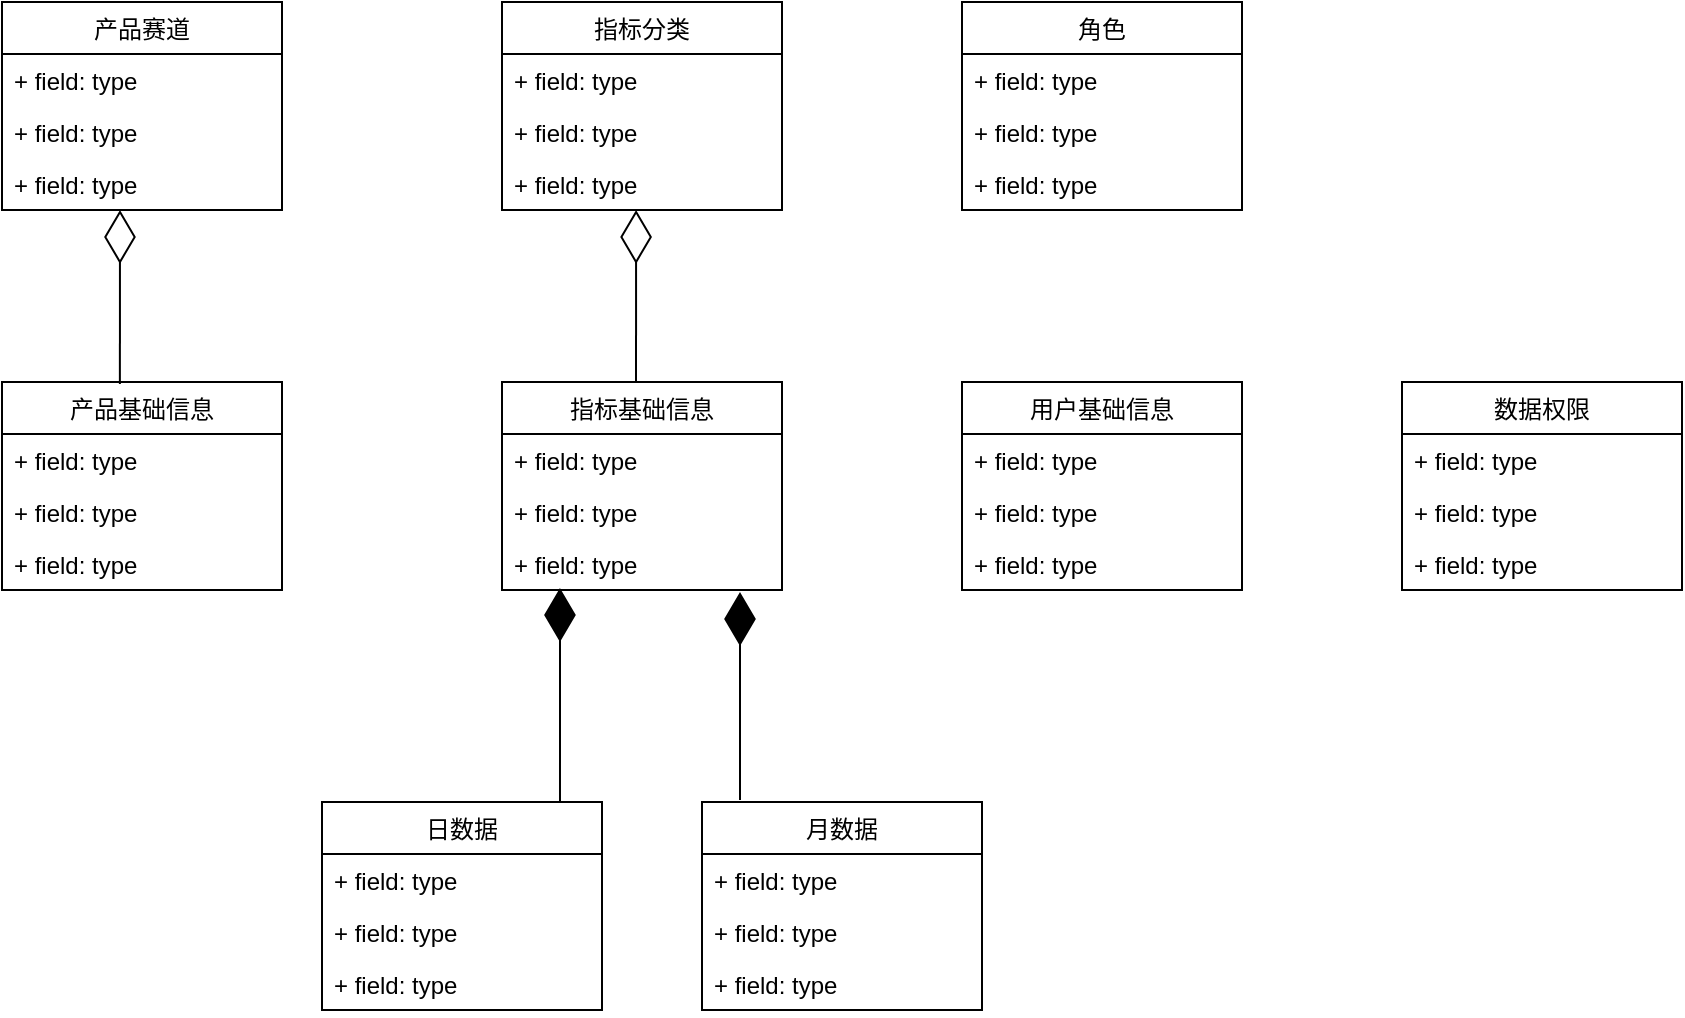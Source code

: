 <mxfile version="14.9.9" type="github">
  <diagram id="4ZJ0vDUUfTBXr_d-hYEK" name="Page-1">
    <mxGraphModel dx="1298" dy="748" grid="1" gridSize="10" guides="1" tooltips="1" connect="1" arrows="1" fold="1" page="1" pageScale="1" pageWidth="827" pageHeight="1169" math="0" shadow="0">
      <root>
        <mxCell id="0" />
        <mxCell id="1" parent="0" />
        <mxCell id="1pAz7i3gaedMpaVAOuG8-1" value="指标基础信息" style="swimlane;fontStyle=0;childLayout=stackLayout;horizontal=1;startSize=26;fillColor=none;horizontalStack=0;resizeParent=1;resizeParentMax=0;resizeLast=0;collapsible=1;marginBottom=0;" vertex="1" parent="1">
          <mxGeometry x="350" y="390" width="140" height="104" as="geometry" />
        </mxCell>
        <mxCell id="1pAz7i3gaedMpaVAOuG8-2" value="+ field: type" style="text;strokeColor=none;fillColor=none;align=left;verticalAlign=top;spacingLeft=4;spacingRight=4;overflow=hidden;rotatable=0;points=[[0,0.5],[1,0.5]];portConstraint=eastwest;" vertex="1" parent="1pAz7i3gaedMpaVAOuG8-1">
          <mxGeometry y="26" width="140" height="26" as="geometry" />
        </mxCell>
        <mxCell id="1pAz7i3gaedMpaVAOuG8-3" value="+ field: type" style="text;strokeColor=none;fillColor=none;align=left;verticalAlign=top;spacingLeft=4;spacingRight=4;overflow=hidden;rotatable=0;points=[[0,0.5],[1,0.5]];portConstraint=eastwest;" vertex="1" parent="1pAz7i3gaedMpaVAOuG8-1">
          <mxGeometry y="52" width="140" height="26" as="geometry" />
        </mxCell>
        <mxCell id="1pAz7i3gaedMpaVAOuG8-4" value="+ field: type" style="text;strokeColor=none;fillColor=none;align=left;verticalAlign=top;spacingLeft=4;spacingRight=4;overflow=hidden;rotatable=0;points=[[0,0.5],[1,0.5]];portConstraint=eastwest;" vertex="1" parent="1pAz7i3gaedMpaVAOuG8-1">
          <mxGeometry y="78" width="140" height="26" as="geometry" />
        </mxCell>
        <mxCell id="1pAz7i3gaedMpaVAOuG8-9" value="指标分类" style="swimlane;fontStyle=0;childLayout=stackLayout;horizontal=1;startSize=26;fillColor=none;horizontalStack=0;resizeParent=1;resizeParentMax=0;resizeLast=0;collapsible=1;marginBottom=0;" vertex="1" parent="1">
          <mxGeometry x="350" y="200" width="140" height="104" as="geometry" />
        </mxCell>
        <mxCell id="1pAz7i3gaedMpaVAOuG8-10" value="+ field: type" style="text;strokeColor=none;fillColor=none;align=left;verticalAlign=top;spacingLeft=4;spacingRight=4;overflow=hidden;rotatable=0;points=[[0,0.5],[1,0.5]];portConstraint=eastwest;" vertex="1" parent="1pAz7i3gaedMpaVAOuG8-9">
          <mxGeometry y="26" width="140" height="26" as="geometry" />
        </mxCell>
        <mxCell id="1pAz7i3gaedMpaVAOuG8-11" value="+ field: type" style="text;strokeColor=none;fillColor=none;align=left;verticalAlign=top;spacingLeft=4;spacingRight=4;overflow=hidden;rotatable=0;points=[[0,0.5],[1,0.5]];portConstraint=eastwest;" vertex="1" parent="1pAz7i3gaedMpaVAOuG8-9">
          <mxGeometry y="52" width="140" height="26" as="geometry" />
        </mxCell>
        <mxCell id="1pAz7i3gaedMpaVAOuG8-12" value="+ field: type" style="text;strokeColor=none;fillColor=none;align=left;verticalAlign=top;spacingLeft=4;spacingRight=4;overflow=hidden;rotatable=0;points=[[0,0.5],[1,0.5]];portConstraint=eastwest;" vertex="1" parent="1pAz7i3gaedMpaVAOuG8-9">
          <mxGeometry y="78" width="140" height="26" as="geometry" />
        </mxCell>
        <mxCell id="1pAz7i3gaedMpaVAOuG8-13" value="产品基础信息" style="swimlane;fontStyle=0;childLayout=stackLayout;horizontal=1;startSize=26;fillColor=none;horizontalStack=0;resizeParent=1;resizeParentMax=0;resizeLast=0;collapsible=1;marginBottom=0;" vertex="1" parent="1">
          <mxGeometry x="100" y="390" width="140" height="104" as="geometry" />
        </mxCell>
        <mxCell id="1pAz7i3gaedMpaVAOuG8-14" value="+ field: type" style="text;strokeColor=none;fillColor=none;align=left;verticalAlign=top;spacingLeft=4;spacingRight=4;overflow=hidden;rotatable=0;points=[[0,0.5],[1,0.5]];portConstraint=eastwest;" vertex="1" parent="1pAz7i3gaedMpaVAOuG8-13">
          <mxGeometry y="26" width="140" height="26" as="geometry" />
        </mxCell>
        <mxCell id="1pAz7i3gaedMpaVAOuG8-15" value="+ field: type" style="text;strokeColor=none;fillColor=none;align=left;verticalAlign=top;spacingLeft=4;spacingRight=4;overflow=hidden;rotatable=0;points=[[0,0.5],[1,0.5]];portConstraint=eastwest;" vertex="1" parent="1pAz7i3gaedMpaVAOuG8-13">
          <mxGeometry y="52" width="140" height="26" as="geometry" />
        </mxCell>
        <mxCell id="1pAz7i3gaedMpaVAOuG8-16" value="+ field: type" style="text;strokeColor=none;fillColor=none;align=left;verticalAlign=top;spacingLeft=4;spacingRight=4;overflow=hidden;rotatable=0;points=[[0,0.5],[1,0.5]];portConstraint=eastwest;" vertex="1" parent="1pAz7i3gaedMpaVAOuG8-13">
          <mxGeometry y="78" width="140" height="26" as="geometry" />
        </mxCell>
        <mxCell id="1pAz7i3gaedMpaVAOuG8-17" value="产品赛道" style="swimlane;fontStyle=0;childLayout=stackLayout;horizontal=1;startSize=26;fillColor=none;horizontalStack=0;resizeParent=1;resizeParentMax=0;resizeLast=0;collapsible=1;marginBottom=0;" vertex="1" parent="1">
          <mxGeometry x="100" y="200" width="140" height="104" as="geometry" />
        </mxCell>
        <mxCell id="1pAz7i3gaedMpaVAOuG8-18" value="+ field: type" style="text;strokeColor=none;fillColor=none;align=left;verticalAlign=top;spacingLeft=4;spacingRight=4;overflow=hidden;rotatable=0;points=[[0,0.5],[1,0.5]];portConstraint=eastwest;" vertex="1" parent="1pAz7i3gaedMpaVAOuG8-17">
          <mxGeometry y="26" width="140" height="26" as="geometry" />
        </mxCell>
        <mxCell id="1pAz7i3gaedMpaVAOuG8-19" value="+ field: type" style="text;strokeColor=none;fillColor=none;align=left;verticalAlign=top;spacingLeft=4;spacingRight=4;overflow=hidden;rotatable=0;points=[[0,0.5],[1,0.5]];portConstraint=eastwest;" vertex="1" parent="1pAz7i3gaedMpaVAOuG8-17">
          <mxGeometry y="52" width="140" height="26" as="geometry" />
        </mxCell>
        <mxCell id="1pAz7i3gaedMpaVAOuG8-20" value="+ field: type" style="text;strokeColor=none;fillColor=none;align=left;verticalAlign=top;spacingLeft=4;spacingRight=4;overflow=hidden;rotatable=0;points=[[0,0.5],[1,0.5]];portConstraint=eastwest;" vertex="1" parent="1pAz7i3gaedMpaVAOuG8-17">
          <mxGeometry y="78" width="140" height="26" as="geometry" />
        </mxCell>
        <mxCell id="1pAz7i3gaedMpaVAOuG8-21" value="" style="endArrow=diamondThin;endFill=0;endSize=24;html=1;entryX=0.479;entryY=1;entryDx=0;entryDy=0;entryPerimeter=0;" edge="1" parent="1" target="1pAz7i3gaedMpaVAOuG8-12">
          <mxGeometry width="160" relative="1" as="geometry">
            <mxPoint x="417" y="390" as="sourcePoint" />
            <mxPoint x="520" y="380" as="targetPoint" />
          </mxGeometry>
        </mxCell>
        <mxCell id="1pAz7i3gaedMpaVAOuG8-22" value="" style="endArrow=diamondThin;endFill=0;endSize=24;html=1;exitX=0.421;exitY=0.01;exitDx=0;exitDy=0;exitPerimeter=0;" edge="1" parent="1" source="1pAz7i3gaedMpaVAOuG8-13">
          <mxGeometry width="160" relative="1" as="geometry">
            <mxPoint x="188" y="390" as="sourcePoint" />
            <mxPoint x="159" y="304" as="targetPoint" />
          </mxGeometry>
        </mxCell>
        <mxCell id="1pAz7i3gaedMpaVAOuG8-23" value="用户基础信息" style="swimlane;fontStyle=0;childLayout=stackLayout;horizontal=1;startSize=26;fillColor=none;horizontalStack=0;resizeParent=1;resizeParentMax=0;resizeLast=0;collapsible=1;marginBottom=0;" vertex="1" parent="1">
          <mxGeometry x="580" y="390" width="140" height="104" as="geometry" />
        </mxCell>
        <mxCell id="1pAz7i3gaedMpaVAOuG8-24" value="+ field: type" style="text;strokeColor=none;fillColor=none;align=left;verticalAlign=top;spacingLeft=4;spacingRight=4;overflow=hidden;rotatable=0;points=[[0,0.5],[1,0.5]];portConstraint=eastwest;" vertex="1" parent="1pAz7i3gaedMpaVAOuG8-23">
          <mxGeometry y="26" width="140" height="26" as="geometry" />
        </mxCell>
        <mxCell id="1pAz7i3gaedMpaVAOuG8-25" value="+ field: type" style="text;strokeColor=none;fillColor=none;align=left;verticalAlign=top;spacingLeft=4;spacingRight=4;overflow=hidden;rotatable=0;points=[[0,0.5],[1,0.5]];portConstraint=eastwest;" vertex="1" parent="1pAz7i3gaedMpaVAOuG8-23">
          <mxGeometry y="52" width="140" height="26" as="geometry" />
        </mxCell>
        <mxCell id="1pAz7i3gaedMpaVAOuG8-26" value="+ field: type" style="text;strokeColor=none;fillColor=none;align=left;verticalAlign=top;spacingLeft=4;spacingRight=4;overflow=hidden;rotatable=0;points=[[0,0.5],[1,0.5]];portConstraint=eastwest;" vertex="1" parent="1pAz7i3gaedMpaVAOuG8-23">
          <mxGeometry y="78" width="140" height="26" as="geometry" />
        </mxCell>
        <mxCell id="1pAz7i3gaedMpaVAOuG8-27" value="角色" style="swimlane;fontStyle=0;childLayout=stackLayout;horizontal=1;startSize=26;fillColor=none;horizontalStack=0;resizeParent=1;resizeParentMax=0;resizeLast=0;collapsible=1;marginBottom=0;" vertex="1" parent="1">
          <mxGeometry x="580" y="200" width="140" height="104" as="geometry" />
        </mxCell>
        <mxCell id="1pAz7i3gaedMpaVAOuG8-28" value="+ field: type" style="text;strokeColor=none;fillColor=none;align=left;verticalAlign=top;spacingLeft=4;spacingRight=4;overflow=hidden;rotatable=0;points=[[0,0.5],[1,0.5]];portConstraint=eastwest;" vertex="1" parent="1pAz7i3gaedMpaVAOuG8-27">
          <mxGeometry y="26" width="140" height="26" as="geometry" />
        </mxCell>
        <mxCell id="1pAz7i3gaedMpaVAOuG8-29" value="+ field: type" style="text;strokeColor=none;fillColor=none;align=left;verticalAlign=top;spacingLeft=4;spacingRight=4;overflow=hidden;rotatable=0;points=[[0,0.5],[1,0.5]];portConstraint=eastwest;" vertex="1" parent="1pAz7i3gaedMpaVAOuG8-27">
          <mxGeometry y="52" width="140" height="26" as="geometry" />
        </mxCell>
        <mxCell id="1pAz7i3gaedMpaVAOuG8-30" value="+ field: type" style="text;strokeColor=none;fillColor=none;align=left;verticalAlign=top;spacingLeft=4;spacingRight=4;overflow=hidden;rotatable=0;points=[[0,0.5],[1,0.5]];portConstraint=eastwest;" vertex="1" parent="1pAz7i3gaedMpaVAOuG8-27">
          <mxGeometry y="78" width="140" height="26" as="geometry" />
        </mxCell>
        <mxCell id="1pAz7i3gaedMpaVAOuG8-31" value="日数据" style="swimlane;fontStyle=0;childLayout=stackLayout;horizontal=1;startSize=26;fillColor=none;horizontalStack=0;resizeParent=1;resizeParentMax=0;resizeLast=0;collapsible=1;marginBottom=0;" vertex="1" parent="1">
          <mxGeometry x="260" y="600" width="140" height="104" as="geometry" />
        </mxCell>
        <mxCell id="1pAz7i3gaedMpaVAOuG8-32" value="+ field: type" style="text;strokeColor=none;fillColor=none;align=left;verticalAlign=top;spacingLeft=4;spacingRight=4;overflow=hidden;rotatable=0;points=[[0,0.5],[1,0.5]];portConstraint=eastwest;" vertex="1" parent="1pAz7i3gaedMpaVAOuG8-31">
          <mxGeometry y="26" width="140" height="26" as="geometry" />
        </mxCell>
        <mxCell id="1pAz7i3gaedMpaVAOuG8-33" value="+ field: type" style="text;strokeColor=none;fillColor=none;align=left;verticalAlign=top;spacingLeft=4;spacingRight=4;overflow=hidden;rotatable=0;points=[[0,0.5],[1,0.5]];portConstraint=eastwest;" vertex="1" parent="1pAz7i3gaedMpaVAOuG8-31">
          <mxGeometry y="52" width="140" height="26" as="geometry" />
        </mxCell>
        <mxCell id="1pAz7i3gaedMpaVAOuG8-34" value="+ field: type" style="text;strokeColor=none;fillColor=none;align=left;verticalAlign=top;spacingLeft=4;spacingRight=4;overflow=hidden;rotatable=0;points=[[0,0.5],[1,0.5]];portConstraint=eastwest;" vertex="1" parent="1pAz7i3gaedMpaVAOuG8-31">
          <mxGeometry y="78" width="140" height="26" as="geometry" />
        </mxCell>
        <mxCell id="1pAz7i3gaedMpaVAOuG8-35" value="月数据" style="swimlane;fontStyle=0;childLayout=stackLayout;horizontal=1;startSize=26;fillColor=none;horizontalStack=0;resizeParent=1;resizeParentMax=0;resizeLast=0;collapsible=1;marginBottom=0;" vertex="1" parent="1">
          <mxGeometry x="450" y="600" width="140" height="104" as="geometry" />
        </mxCell>
        <mxCell id="1pAz7i3gaedMpaVAOuG8-36" value="+ field: type" style="text;strokeColor=none;fillColor=none;align=left;verticalAlign=top;spacingLeft=4;spacingRight=4;overflow=hidden;rotatable=0;points=[[0,0.5],[1,0.5]];portConstraint=eastwest;" vertex="1" parent="1pAz7i3gaedMpaVAOuG8-35">
          <mxGeometry y="26" width="140" height="26" as="geometry" />
        </mxCell>
        <mxCell id="1pAz7i3gaedMpaVAOuG8-37" value="+ field: type" style="text;strokeColor=none;fillColor=none;align=left;verticalAlign=top;spacingLeft=4;spacingRight=4;overflow=hidden;rotatable=0;points=[[0,0.5],[1,0.5]];portConstraint=eastwest;" vertex="1" parent="1pAz7i3gaedMpaVAOuG8-35">
          <mxGeometry y="52" width="140" height="26" as="geometry" />
        </mxCell>
        <mxCell id="1pAz7i3gaedMpaVAOuG8-38" value="+ field: type" style="text;strokeColor=none;fillColor=none;align=left;verticalAlign=top;spacingLeft=4;spacingRight=4;overflow=hidden;rotatable=0;points=[[0,0.5],[1,0.5]];portConstraint=eastwest;" vertex="1" parent="1pAz7i3gaedMpaVAOuG8-35">
          <mxGeometry y="78" width="140" height="26" as="geometry" />
        </mxCell>
        <mxCell id="1pAz7i3gaedMpaVAOuG8-39" value="" style="endArrow=diamondThin;endFill=1;endSize=24;html=1;entryX=0.207;entryY=0.962;entryDx=0;entryDy=0;entryPerimeter=0;" edge="1" parent="1" target="1pAz7i3gaedMpaVAOuG8-4">
          <mxGeometry width="160" relative="1" as="geometry">
            <mxPoint x="379" y="600" as="sourcePoint" />
            <mxPoint x="380" y="550" as="targetPoint" />
          </mxGeometry>
        </mxCell>
        <mxCell id="1pAz7i3gaedMpaVAOuG8-40" value="" style="endArrow=diamondThin;endFill=1;endSize=24;html=1;entryX=0.85;entryY=1.038;entryDx=0;entryDy=0;entryPerimeter=0;" edge="1" parent="1" target="1pAz7i3gaedMpaVAOuG8-4">
          <mxGeometry width="160" relative="1" as="geometry">
            <mxPoint x="469" y="599" as="sourcePoint" />
            <mxPoint x="490" y="380" as="targetPoint" />
            <Array as="points">
              <mxPoint x="469" y="560" />
            </Array>
          </mxGeometry>
        </mxCell>
        <mxCell id="1pAz7i3gaedMpaVAOuG8-41" value="数据权限" style="swimlane;fontStyle=0;childLayout=stackLayout;horizontal=1;startSize=26;fillColor=none;horizontalStack=0;resizeParent=1;resizeParentMax=0;resizeLast=0;collapsible=1;marginBottom=0;" vertex="1" parent="1">
          <mxGeometry x="800" y="390" width="140" height="104" as="geometry" />
        </mxCell>
        <mxCell id="1pAz7i3gaedMpaVAOuG8-42" value="+ field: type" style="text;strokeColor=none;fillColor=none;align=left;verticalAlign=top;spacingLeft=4;spacingRight=4;overflow=hidden;rotatable=0;points=[[0,0.5],[1,0.5]];portConstraint=eastwest;" vertex="1" parent="1pAz7i3gaedMpaVAOuG8-41">
          <mxGeometry y="26" width="140" height="26" as="geometry" />
        </mxCell>
        <mxCell id="1pAz7i3gaedMpaVAOuG8-43" value="+ field: type" style="text;strokeColor=none;fillColor=none;align=left;verticalAlign=top;spacingLeft=4;spacingRight=4;overflow=hidden;rotatable=0;points=[[0,0.5],[1,0.5]];portConstraint=eastwest;" vertex="1" parent="1pAz7i3gaedMpaVAOuG8-41">
          <mxGeometry y="52" width="140" height="26" as="geometry" />
        </mxCell>
        <mxCell id="1pAz7i3gaedMpaVAOuG8-44" value="+ field: type" style="text;strokeColor=none;fillColor=none;align=left;verticalAlign=top;spacingLeft=4;spacingRight=4;overflow=hidden;rotatable=0;points=[[0,0.5],[1,0.5]];portConstraint=eastwest;" vertex="1" parent="1pAz7i3gaedMpaVAOuG8-41">
          <mxGeometry y="78" width="140" height="26" as="geometry" />
        </mxCell>
      </root>
    </mxGraphModel>
  </diagram>
</mxfile>
